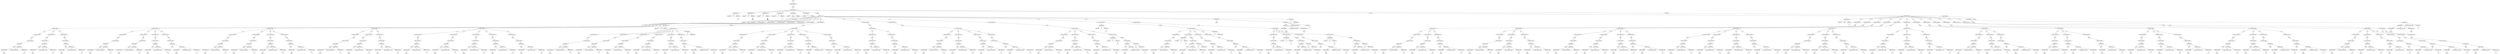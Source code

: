 digraph {
n0[label="RAIZ"];
n1[label="INSTRUCCIONES"];
n0->n1;
n2[label="MAIN"];
n1->n2;
n3[label="INSTRUCCIONES"];
n2->n3;
n4[label="DECLARACION"];
n3->n4;
n5[label="TIPO.VAR"];
n4->n5;
n6[label="d"];
n4->n6;
n7[label="PRIMITIVO"];
n4->n7;
n8[label="░░"];
n7->n8;
n9[label="DECLARACION"];
n3->n9;
n10[label="TIPO.VAR"];
n9->n10;
n11[label="m"];
n9->n11;
n12[label="PRIMITIVO"];
n9->n12;
n13[label="▒▒"];
n12->n13;
n14[label="DECLARACION"];
n3->n14;
n15[label="TIPO.VAR"];
n14->n15;
n16[label="l"];
n14->n16;
n17[label="PRIMITIVO"];
n14->n17;
n18[label="▓▓"];
n17->n18;
n19[label="DECLARACION"];
n3->n19;
n20[label="TIPO.VAR"];
n19->n20;
n21[label="s"];
n19->n21;
n22[label="PRIMITIVO"];
n19->n22;
n23[label="  "];
n22->n23;
n24[label="DECLARACION"];
n3->n24;
n25[label="TIPO.VAR"];
n24->n25;
n26[label="dibujo"];
n24->n26;
n27[label="PRIMITIVO"];
n24->n27;
n28[label=""];
n27->n28;
n29[label="DECLARACION"];
n3->n29;
n30[label="TIPO.VAR"];
n29->n30;
n31[label="i"];
n29->n31;
n32[label="PRIMITIVO"];
n29->n32;
n33[label="0"];
n32->n33;
n34[label="WHILE"];
n3->n34;
n35[label="INSTRUCCIONES"];
n34->n35;
n36[label="DECLARACION"];
n35->n36;
n37[label="TIPO.VAR"];
n36->n37;
n38[label="linea"];
n36->n38;
n39[label="PRIMITIVO"];
n36->n39;
n40[label=""];
n39->n40;
n41[label="IF"];
n35->n41;
n42[label="INSTRUCCIONES IF"];
n41->n42;
n43[label="FOR"];
n42->n43;
n44[label="INSTRUCCIONES"];
n43->n44;
n45[label="IF"];
n44->n45;
n46[label="INSTRUCCIONES IF"];
n45->n46;
n47[label="FOR"];
n46->n47;
n48[label="INSTRUCCIONES"];
n47->n48;
n49[label="ASIGNACION"];
n48->n49;
n50[label="linea"];
n49->n50;
n51[label="ARITMETICA"];
n49->n51;
n52[label="IDENTIFICADOR"];
n51->n52;
n53[label="linea"];
n52->n53;
n54[label="OperadorAritmetico.MAS"];
n51->n54;
n55[label="IDENTIFICADOR"];
n51->n55;
n56[label="s"];
n55->n56;
n57[label="IF"];
n44->n57;
n58[label="INSTRUCCIONES IF"];
n57->n58;
n59[label="FOR"];
n58->n59;
n60[label="INSTRUCCIONES"];
n59->n60;
n61[label="ASIGNACION"];
n60->n61;
n62[label="linea"];
n61->n62;
n63[label="ARITMETICA"];
n61->n63;
n64[label="IDENTIFICADOR"];
n63->n64;
n65[label="linea"];
n64->n65;
n66[label="OperadorAritmetico.MAS"];
n63->n66;
n67[label="IDENTIFICADOR"];
n63->n67;
n68[label="d"];
n67->n68;
n69[label="IF"];
n44->n69;
n70[label="INSTRUCCIONES IF"];
n69->n70;
n71[label="FOR"];
n70->n71;
n72[label="INSTRUCCIONES"];
n71->n72;
n73[label="ASIGNACION"];
n72->n73;
n74[label="linea"];
n73->n74;
n75[label="ARITMETICA"];
n73->n75;
n76[label="IDENTIFICADOR"];
n75->n76;
n77[label="linea"];
n76->n77;
n78[label="OperadorAritmetico.MAS"];
n75->n78;
n79[label="IDENTIFICADOR"];
n75->n79;
n80[label="s"];
n79->n80;
n81[label="IF"];
n35->n81;
n82[label="INSTRUCCIONES IF"];
n81->n82;
n83[label="FOR"];
n82->n83;
n84[label="INSTRUCCIONES"];
n83->n84;
n85[label="IF"];
n84->n85;
n86[label="INSTRUCCIONES IF"];
n85->n86;
n87[label="FOR"];
n86->n87;
n88[label="INSTRUCCIONES"];
n87->n88;
n89[label="ASIGNACION"];
n88->n89;
n90[label="linea"];
n89->n90;
n91[label="ARITMETICA"];
n89->n91;
n92[label="IDENTIFICADOR"];
n91->n92;
n93[label="linea"];
n92->n93;
n94[label="OperadorAritmetico.MAS"];
n91->n94;
n95[label="IDENTIFICADOR"];
n91->n95;
n96[label="s"];
n95->n96;
n97[label="IF"];
n84->n97;
n98[label="INSTRUCCIONES IF"];
n97->n98;
n99[label="FOR"];
n98->n99;
n100[label="INSTRUCCIONES"];
n99->n100;
n101[label="ASIGNACION"];
n100->n101;
n102[label="linea"];
n101->n102;
n103[label="ARITMETICA"];
n101->n103;
n104[label="IDENTIFICADOR"];
n103->n104;
n105[label="linea"];
n104->n105;
n106[label="OperadorAritmetico.MAS"];
n103->n106;
n107[label="IDENTIFICADOR"];
n103->n107;
n108[label="d"];
n107->n108;
n109[label="IF"];
n84->n109;
n110[label="INSTRUCCIONES IF"];
n109->n110;
n111[label="FOR"];
n110->n111;
n112[label="INSTRUCCIONES"];
n111->n112;
n113[label="ASIGNACION"];
n112->n113;
n114[label="linea"];
n113->n114;
n115[label="ARITMETICA"];
n113->n115;
n116[label="IDENTIFICADOR"];
n115->n116;
n117[label="linea"];
n116->n117;
n118[label="OperadorAritmetico.MAS"];
n115->n118;
n119[label="IDENTIFICADOR"];
n115->n119;
n120[label="m"];
n119->n120;
n121[label="IF"];
n84->n121;
n122[label="INSTRUCCIONES IF"];
n121->n122;
n123[label="FOR"];
n122->n123;
n124[label="INSTRUCCIONES"];
n123->n124;
n125[label="ASIGNACION"];
n124->n125;
n126[label="linea"];
n125->n126;
n127[label="ARITMETICA"];
n125->n127;
n128[label="IDENTIFICADOR"];
n127->n128;
n129[label="linea"];
n128->n129;
n130[label="OperadorAritmetico.MAS"];
n127->n130;
n131[label="IDENTIFICADOR"];
n127->n131;
n132[label="s"];
n131->n132;
n133[label="IF"];
n35->n133;
n134[label="INSTRUCCIONES IF"];
n133->n134;
n135[label="FOR"];
n134->n135;
n136[label="INSTRUCCIONES"];
n135->n136;
n137[label="IF"];
n136->n137;
n138[label="INSTRUCCIONES IF"];
n137->n138;
n139[label="FOR"];
n138->n139;
n140[label="INSTRUCCIONES"];
n139->n140;
n141[label="ASIGNACION"];
n140->n141;
n142[label="linea"];
n141->n142;
n143[label="ARITMETICA"];
n141->n143;
n144[label="IDENTIFICADOR"];
n143->n144;
n145[label="linea"];
n144->n145;
n146[label="OperadorAritmetico.MAS"];
n143->n146;
n147[label="IDENTIFICADOR"];
n143->n147;
n148[label="s"];
n147->n148;
n149[label="IF"];
n136->n149;
n150[label="INSTRUCCIONES IF"];
n149->n150;
n151[label="FOR"];
n150->n151;
n152[label="INSTRUCCIONES"];
n151->n152;
n153[label="ASIGNACION"];
n152->n153;
n154[label="linea"];
n153->n154;
n155[label="ARITMETICA"];
n153->n155;
n156[label="IDENTIFICADOR"];
n155->n156;
n157[label="linea"];
n156->n157;
n158[label="OperadorAritmetico.MAS"];
n155->n158;
n159[label="IDENTIFICADOR"];
n155->n159;
n160[label="d"];
n159->n160;
n161[label="IF"];
n136->n161;
n162[label="INSTRUCCIONES IF"];
n161->n162;
n163[label="FOR"];
n162->n163;
n164[label="INSTRUCCIONES"];
n163->n164;
n165[label="ASIGNACION"];
n164->n165;
n166[label="linea"];
n165->n166;
n167[label="ARITMETICA"];
n165->n167;
n168[label="IDENTIFICADOR"];
n167->n168;
n169[label="linea"];
n168->n169;
n170[label="OperadorAritmetico.MAS"];
n167->n170;
n171[label="IDENTIFICADOR"];
n167->n171;
n172[label="m"];
n171->n172;
n173[label="IF"];
n136->n173;
n174[label="INSTRUCCIONES IF"];
n173->n174;
n175[label="FOR"];
n174->n175;
n176[label="INSTRUCCIONES"];
n175->n176;
n177[label="ASIGNACION"];
n176->n177;
n178[label="linea"];
n177->n178;
n179[label="ARITMETICA"];
n177->n179;
n180[label="IDENTIFICADOR"];
n179->n180;
n181[label="linea"];
n180->n181;
n182[label="OperadorAritmetico.MAS"];
n179->n182;
n183[label="IDENTIFICADOR"];
n179->n183;
n184[label="d"];
n183->n184;
n185[label="IF"];
n35->n185;
n186[label="INSTRUCCIONES IF"];
n185->n186;
n187[label="FOR"];
n186->n187;
n188[label="INSTRUCCIONES"];
n187->n188;
n189[label="IF"];
n188->n189;
n190[label="INSTRUCCIONES IF"];
n189->n190;
n191[label="FOR"];
n190->n191;
n192[label="INSTRUCCIONES"];
n191->n192;
n193[label="ASIGNACION"];
n192->n193;
n194[label="linea"];
n193->n194;
n195[label="ARITMETICA"];
n193->n195;
n196[label="IDENTIFICADOR"];
n195->n196;
n197[label="linea"];
n196->n197;
n198[label="OperadorAritmetico.MAS"];
n195->n198;
n199[label="IDENTIFICADOR"];
n195->n199;
n200[label="s"];
n199->n200;
n201[label="IF"];
n188->n201;
n202[label="INSTRUCCIONES IF"];
n201->n202;
n203[label="FOR"];
n202->n203;
n204[label="INSTRUCCIONES"];
n203->n204;
n205[label="ASIGNACION"];
n204->n205;
n206[label="linea"];
n205->n206;
n207[label="ARITMETICA"];
n205->n207;
n208[label="IDENTIFICADOR"];
n207->n208;
n209[label="linea"];
n208->n209;
n210[label="OperadorAritmetico.MAS"];
n207->n210;
n211[label="IDENTIFICADOR"];
n207->n211;
n212[label="d"];
n211->n212;
n213[label="IF"];
n188->n213;
n214[label="INSTRUCCIONES IF"];
n213->n214;
n215[label="FOR"];
n214->n215;
n216[label="INSTRUCCIONES"];
n215->n216;
n217[label="ASIGNACION"];
n216->n217;
n218[label="linea"];
n217->n218;
n219[label="ARITMETICA"];
n217->n219;
n220[label="IDENTIFICADOR"];
n219->n220;
n221[label="linea"];
n220->n221;
n222[label="OperadorAritmetico.MAS"];
n219->n222;
n223[label="IDENTIFICADOR"];
n219->n223;
n224[label="m"];
n223->n224;
n225[label="IF"];
n35->n225;
n226[label="INSTRUCCIONES IF"];
n225->n226;
n227[label="FOR"];
n226->n227;
n228[label="INSTRUCCIONES"];
n227->n228;
n229[label="IF"];
n228->n229;
n230[label="INSTRUCCIONES IF"];
n229->n230;
n231[label="FOR"];
n230->n231;
n232[label="INSTRUCCIONES"];
n231->n232;
n233[label="ASIGNACION"];
n232->n233;
n234[label="linea"];
n233->n234;
n235[label="ARITMETICA"];
n233->n235;
n236[label="IDENTIFICADOR"];
n235->n236;
n237[label="linea"];
n236->n237;
n238[label="OperadorAritmetico.MAS"];
n235->n238;
n239[label="IDENTIFICADOR"];
n235->n239;
n240[label="s"];
n239->n240;
n241[label="IF"];
n228->n241;
n242[label="INSTRUCCIONES IF"];
n241->n242;
n243[label="FOR"];
n242->n243;
n244[label="INSTRUCCIONES"];
n243->n244;
n245[label="ASIGNACION"];
n244->n245;
n246[label="linea"];
n245->n246;
n247[label="ARITMETICA"];
n245->n247;
n248[label="IDENTIFICADOR"];
n247->n248;
n249[label="linea"];
n248->n249;
n250[label="OperadorAritmetico.MAS"];
n247->n250;
n251[label="IDENTIFICADOR"];
n247->n251;
n252[label="d"];
n251->n252;
n253[label="IF"];
n228->n253;
n254[label="INSTRUCCIONES IF"];
n253->n254;
n255[label="FOR"];
n254->n255;
n256[label="INSTRUCCIONES"];
n255->n256;
n257[label="ASIGNACION"];
n256->n257;
n258[label="linea"];
n257->n258;
n259[label="ARITMETICA"];
n257->n259;
n260[label="IDENTIFICADOR"];
n259->n260;
n261[label="linea"];
n260->n261;
n262[label="OperadorAritmetico.MAS"];
n259->n262;
n263[label="IDENTIFICADOR"];
n259->n263;
n264[label="s"];
n263->n264;
n265[label="IF"];
n228->n265;
n266[label="INSTRUCCIONES IF"];
n265->n266;
n267[label="FOR"];
n266->n267;
n268[label="INSTRUCCIONES"];
n267->n268;
n269[label="ASIGNACION"];
n268->n269;
n270[label="linea"];
n269->n270;
n271[label="ARITMETICA"];
n269->n271;
n272[label="IDENTIFICADOR"];
n271->n272;
n273[label="linea"];
n272->n273;
n274[label="OperadorAritmetico.MAS"];
n271->n274;
n275[label="IDENTIFICADOR"];
n271->n275;
n276[label="l"];
n275->n276;
n277[label="IF"];
n228->n277;
n278[label="INSTRUCCIONES IF"];
n277->n278;
n279[label="FOR"];
n278->n279;
n280[label="INSTRUCCIONES"];
n279->n280;
n281[label="ASIGNACION"];
n280->n281;
n282[label="linea"];
n281->n282;
n283[label="ARITMETICA"];
n281->n283;
n284[label="IDENTIFICADOR"];
n283->n284;
n285[label="linea"];
n284->n285;
n286[label="OperadorAritmetico.MAS"];
n283->n286;
n287[label="IDENTIFICADOR"];
n283->n287;
n288[label="m"];
n287->n288;
n289[label="IF"];
n35->n289;
n290[label="INSTRUCCIONES IF"];
n289->n290;
n291[label="DECLARACION"];
n290->n291;
n292[label="TIPO.VAR"];
n291->n292;
n293[label="a"];
n291->n293;
n294[label="PRIMITIVO"];
n291->n294;
n295[label="0"];
n294->n295;
n296[label="WHILE"];
n290->n296;
n297[label="INSTRUCCIONES"];
n296->n297;
n298[label="IF"];
n297->n298;
n299[label="INSTRUCCIONES IF"];
n298->n299;
n300[label="FOR"];
n299->n300;
n301[label="INSTRUCCIONES"];
n300->n301;
n302[label="ASIGNACION"];
n301->n302;
n303[label="linea"];
n302->n303;
n304[label="ARITMETICA"];
n302->n304;
n305[label="IDENTIFICADOR"];
n304->n305;
n306[label="linea"];
n305->n306;
n307[label="OperadorAritmetico.MAS"];
n304->n307;
n308[label="IDENTIFICADOR"];
n304->n308;
n309[label="s"];
n308->n309;
n310[label="IF"];
n297->n310;
n311[label="INSTRUCCIONES IF"];
n310->n311;
n312[label="FOR"];
n311->n312;
n313[label="INSTRUCCIONES"];
n312->n313;
n314[label="ASIGNACION"];
n313->n314;
n315[label="linea"];
n314->n315;
n316[label="ARITMETICA"];
n314->n316;
n317[label="IDENTIFICADOR"];
n316->n317;
n318[label="linea"];
n317->n318;
n319[label="OperadorAritmetico.MAS"];
n316->n319;
n320[label="IDENTIFICADOR"];
n316->n320;
n321[label="d"];
n320->n321;
n322[label="IF"];
n297->n322;
n323[label="INSTRUCCIONES IF"];
n322->n323;
n324[label="FOR"];
n323->n324;
n325[label="INSTRUCCIONES"];
n324->n325;
n326[label="ASIGNACION"];
n325->n326;
n327[label="linea"];
n326->n327;
n328[label="ARITMETICA"];
n326->n328;
n329[label="IDENTIFICADOR"];
n328->n329;
n330[label="linea"];
n329->n330;
n331[label="OperadorAritmetico.MAS"];
n328->n331;
n332[label="IDENTIFICADOR"];
n328->n332;
n333[label="m"];
n332->n333;
n334[label="IF"];
n297->n334;
n335[label="INSTRUCCIONES IF"];
n334->n335;
n336[label="FOR"];
n335->n336;
n337[label="INSTRUCCIONES"];
n336->n337;
n338[label="ASIGNACION"];
n337->n338;
n339[label="linea"];
n338->n339;
n340[label="ARITMETICA"];
n338->n340;
n341[label="IDENTIFICADOR"];
n340->n341;
n342[label="linea"];
n341->n342;
n343[label="OperadorAritmetico.MAS"];
n340->n343;
n344[label="IDENTIFICADOR"];
n340->n344;
n345[label="l"];
n344->n345;
n346[label="IF"];
n297->n346;
n347[label="INSTRUCCIONES IF"];
n346->n347;
n348[label="FOR"];
n347->n348;
n349[label="INSTRUCCIONES"];
n348->n349;
n350[label="ASIGNACION"];
n349->n350;
n351[label="linea"];
n350->n351;
n352[label="ARITMETICA"];
n350->n352;
n353[label="IDENTIFICADOR"];
n352->n353;
n354[label="linea"];
n353->n354;
n355[label="OperadorAritmetico.MAS"];
n352->n355;
n356[label="IDENTIFICADOR"];
n352->n356;
n357[label="d"];
n356->n357;
n358[label="IF"];
n297->n358;
n359[label="INSTRUCCIONES IF"];
n358->n359;
n360[label="FOR"];
n359->n360;
n361[label="INSTRUCCIONES"];
n360->n361;
n362[label="ASIGNACION"];
n361->n362;
n363[label="linea"];
n362->n363;
n364[label="ARITMETICA"];
n362->n364;
n365[label="IDENTIFICADOR"];
n364->n365;
n366[label="linea"];
n365->n366;
n367[label="OperadorAritmetico.MAS"];
n364->n367;
n368[label="IDENTIFICADOR"];
n364->n368;
n369[label="m"];
n368->n369;
n370[label="ASIGNACION"];
n297->n370;
n371[label="a"];
n370->n371;
n372[label="INCREMENTO"];
n370->n372;
n373[label="IF"];
n35->n373;
n374[label="INSTRUCCIONES IF"];
n373->n374;
n375[label="FOR"];
n374->n375;
n376[label="INSTRUCCIONES"];
n375->n376;
n377[label="IF"];
n376->n377;
n378[label="INSTRUCCIONES IF"];
n377->n378;
n379[label="FOR"];
n378->n379;
n380[label="INSTRUCCIONES"];
n379->n380;
n381[label="ASIGNACION"];
n380->n381;
n382[label="linea"];
n381->n382;
n383[label="ARITMETICA"];
n381->n383;
n384[label="IDENTIFICADOR"];
n383->n384;
n385[label="linea"];
n384->n385;
n386[label="OperadorAritmetico.MAS"];
n383->n386;
n387[label="IDENTIFICADOR"];
n383->n387;
n388[label="s"];
n387->n388;
n389[label="IF"];
n376->n389;
n390[label="INSTRUCCIONES IF"];
n389->n390;
n391[label="FOR"];
n390->n391;
n392[label="INSTRUCCIONES"];
n391->n392;
n393[label="ASIGNACION"];
n392->n393;
n394[label="linea"];
n393->n394;
n395[label="ARITMETICA"];
n393->n395;
n396[label="IDENTIFICADOR"];
n395->n396;
n397[label="linea"];
n396->n397;
n398[label="OperadorAritmetico.MAS"];
n395->n398;
n399[label="IDENTIFICADOR"];
n395->n399;
n400[label="d"];
n399->n400;
n401[label="IF"];
n376->n401;
n402[label="INSTRUCCIONES IF"];
n401->n402;
n403[label="FOR"];
n402->n403;
n404[label="INSTRUCCIONES"];
n403->n404;
n405[label="ASIGNACION"];
n404->n405;
n406[label="linea"];
n405->n406;
n407[label="ARITMETICA"];
n405->n407;
n408[label="IDENTIFICADOR"];
n407->n408;
n409[label="linea"];
n408->n409;
n410[label="OperadorAritmetico.MAS"];
n407->n410;
n411[label="IDENTIFICADOR"];
n407->n411;
n412[label="m"];
n411->n412;
n413[label="IF"];
n376->n413;
n414[label="INSTRUCCIONES IF"];
n413->n414;
n415[label="FOR"];
n414->n415;
n416[label="INSTRUCCIONES"];
n415->n416;
n417[label="ASIGNACION"];
n416->n417;
n418[label="linea"];
n417->n418;
n419[label="ARITMETICA"];
n417->n419;
n420[label="IDENTIFICADOR"];
n419->n420;
n421[label="linea"];
n420->n421;
n422[label="OperadorAritmetico.MAS"];
n419->n422;
n423[label="IDENTIFICADOR"];
n419->n423;
n424[label="l"];
n423->n424;
n425[label="IF"];
n376->n425;
n426[label="INSTRUCCIONES IF"];
n425->n426;
n427[label="FOR"];
n426->n427;
n428[label="INSTRUCCIONES"];
n427->n428;
n429[label="ASIGNACION"];
n428->n429;
n430[label="linea"];
n429->n430;
n431[label="ARITMETICA"];
n429->n431;
n432[label="IDENTIFICADOR"];
n431->n432;
n433[label="linea"];
n432->n433;
n434[label="OperadorAritmetico.MAS"];
n431->n434;
n435[label="IDENTIFICADOR"];
n431->n435;
n436[label="m"];
n435->n436;
n437[label="IF"];
n35->n437;
n438[label="INSTRUCCIONES IF"];
n437->n438;
n439[label="FOR"];
n438->n439;
n440[label="INSTRUCCIONES"];
n439->n440;
n441[label="IF"];
n440->n441;
n442[label="INSTRUCCIONES IF"];
n441->n442;
n443[label="FOR"];
n442->n443;
n444[label="INSTRUCCIONES"];
n443->n444;
n445[label="ASIGNACION"];
n444->n445;
n446[label="linea"];
n445->n446;
n447[label="ARITMETICA"];
n445->n447;
n448[label="IDENTIFICADOR"];
n447->n448;
n449[label="linea"];
n448->n449;
n450[label="OperadorAritmetico.MAS"];
n447->n450;
n451[label="IDENTIFICADOR"];
n447->n451;
n452[label="d"];
n451->n452;
n453[label="IF"];
n440->n453;
n454[label="INSTRUCCIONES IF"];
n453->n454;
n455[label="FOR"];
n454->n455;
n456[label="INSTRUCCIONES"];
n455->n456;
n457[label="ASIGNACION"];
n456->n457;
n458[label="linea"];
n457->n458;
n459[label="ARITMETICA"];
n457->n459;
n460[label="IDENTIFICADOR"];
n459->n460;
n461[label="linea"];
n460->n461;
n462[label="OperadorAritmetico.MAS"];
n459->n462;
n463[label="IDENTIFICADOR"];
n459->n463;
n464[label="m"];
n463->n464;
n465[label="IF"];
n35->n465;
n466[label="INSTRUCCIONES IF"];
n465->n466;
n467[label="FOR"];
n466->n467;
n468[label="INSTRUCCIONES"];
n467->n468;
n469[label="IF"];
n468->n469;
n470[label="INSTRUCCIONES IF"];
n469->n470;
n471[label="FOR"];
n470->n471;
n472[label="INSTRUCCIONES"];
n471->n472;
n473[label="ASIGNACION"];
n472->n473;
n474[label="linea"];
n473->n474;
n475[label="ARITMETICA"];
n473->n475;
n476[label="IDENTIFICADOR"];
n475->n476;
n477[label="linea"];
n476->n477;
n478[label="OperadorAritmetico.MAS"];
n475->n478;
n479[label="IDENTIFICADOR"];
n475->n479;
n480[label="s"];
n479->n480;
n481[label="IF"];
n468->n481;
n482[label="INSTRUCCIONES IF"];
n481->n482;
n483[label="FOR"];
n482->n483;
n484[label="INSTRUCCIONES"];
n483->n484;
n485[label="ASIGNACION"];
n484->n485;
n486[label="linea"];
n485->n486;
n487[label="ARITMETICA"];
n485->n487;
n488[label="IDENTIFICADOR"];
n487->n488;
n489[label="linea"];
n488->n489;
n490[label="OperadorAritmetico.MAS"];
n487->n490;
n491[label="IDENTIFICADOR"];
n487->n491;
n492[label="d"];
n491->n492;
n493[label="IF"];
n468->n493;
n494[label="INSTRUCCIONES IF"];
n493->n494;
n495[label="FOR"];
n494->n495;
n496[label="INSTRUCCIONES"];
n495->n496;
n497[label="ASIGNACION"];
n496->n497;
n498[label="linea"];
n497->n498;
n499[label="ARITMETICA"];
n497->n499;
n500[label="IDENTIFICADOR"];
n499->n500;
n501[label="linea"];
n500->n501;
n502[label="OperadorAritmetico.MAS"];
n499->n502;
n503[label="IDENTIFICADOR"];
n499->n503;
n504[label="m"];
n503->n504;
n505[label="IF"];
n468->n505;
n506[label="INSTRUCCIONES IF"];
n505->n506;
n507[label="FOR"];
n506->n507;
n508[label="INSTRUCCIONES"];
n507->n508;
n509[label="ASIGNACION"];
n508->n509;
n510[label="linea"];
n509->n510;
n511[label="ARITMETICA"];
n509->n511;
n512[label="IDENTIFICADOR"];
n511->n512;
n513[label="linea"];
n512->n513;
n514[label="OperadorAritmetico.MAS"];
n511->n514;
n515[label="IDENTIFICADOR"];
n511->n515;
n516[label="l"];
n515->n516;
n517[label="IF"];
n35->n517;
n518[label="INSTRUCCIONES IF"];
n517->n518;
n519[label="FOR"];
n518->n519;
n520[label="INSTRUCCIONES"];
n519->n520;
n521[label="IF"];
n520->n521;
n522[label="INSTRUCCIONES IF"];
n521->n522;
n523[label="FOR"];
n522->n523;
n524[label="INSTRUCCIONES"];
n523->n524;
n525[label="ASIGNACION"];
n524->n525;
n526[label="linea"];
n525->n526;
n527[label="ARITMETICA"];
n525->n527;
n528[label="IDENTIFICADOR"];
n527->n528;
n529[label="linea"];
n528->n529;
n530[label="OperadorAritmetico.MAS"];
n527->n530;
n531[label="IDENTIFICADOR"];
n527->n531;
n532[label="s"];
n531->n532;
n533[label="IF"];
n520->n533;
n534[label="INSTRUCCIONES IF"];
n533->n534;
n535[label="FOR"];
n534->n535;
n536[label="INSTRUCCIONES"];
n535->n536;
n537[label="ASIGNACION"];
n536->n537;
n538[label="linea"];
n537->n538;
n539[label="ARITMETICA"];
n537->n539;
n540[label="IDENTIFICADOR"];
n539->n540;
n541[label="linea"];
n540->n541;
n542[label="OperadorAritmetico.MAS"];
n539->n542;
n543[label="IDENTIFICADOR"];
n539->n543;
n544[label="d"];
n543->n544;
n545[label="IF"];
n520->n545;
n546[label="INSTRUCCIONES IF"];
n545->n546;
n547[label="FOR"];
n546->n547;
n548[label="INSTRUCCIONES"];
n547->n548;
n549[label="ASIGNACION"];
n548->n549;
n550[label="linea"];
n549->n550;
n551[label="ARITMETICA"];
n549->n551;
n552[label="IDENTIFICADOR"];
n551->n552;
n553[label="linea"];
n552->n553;
n554[label="OperadorAritmetico.MAS"];
n551->n554;
n555[label="IDENTIFICADOR"];
n551->n555;
n556[label="m"];
n555->n556;
n557[label="IF"];
n520->n557;
n558[label="INSTRUCCIONES IF"];
n557->n558;
n559[label="DECLARACION"];
n558->n559;
n560[label="TIPO.VAR"];
n559->n560;
n561[label="b"];
n559->n561;
n562[label="PRIMITIVO"];
n559->n562;
n563[label="8"];
n562->n563;
n564[label="WHILE"];
n558->n564;
n565[label="INSTRUCCIONES"];
n564->n565;
n566[label="ASIGNACION"];
n565->n566;
n567[label="linea"];
n566->n567;
n568[label="ARITMETICA"];
n566->n568;
n569[label="IDENTIFICADOR"];
n568->n569;
n570[label="linea"];
n569->n570;
n571[label="OperadorAritmetico.MAS"];
n568->n571;
n572[label="IDENTIFICADOR"];
n568->n572;
n573[label="l"];
n572->n573;
n574[label="ASIGNACION"];
n565->n574;
n575[label="b"];
n574->n575;
n576[label="DECREMENTO"];
n574->n576;
n577[label="IF"];
n35->n577;
n578[label="INSTRUCCIONES IF"];
n577->n578;
n579[label="DECLARACION"];
n578->n579;
n580[label="TIPO.VAR"];
n579->n580;
n581[label="a"];
n579->n581;
n582[label="PRIMITIVO"];
n579->n582;
n583[label="0"];
n582->n583;
n584[label="WHILE"];
n578->n584;
n585[label="INSTRUCCIONES"];
n584->n585;
n586[label="IF"];
n585->n586;
n587[label="INSTRUCCIONES IF"];
n586->n587;
n588[label="FOR"];
n587->n588;
n589[label="INSTRUCCIONES"];
n588->n589;
n590[label="ASIGNACION"];
n589->n590;
n591[label="linea"];
n590->n591;
n592[label="ARITMETICA"];
n590->n592;
n593[label="IDENTIFICADOR"];
n592->n593;
n594[label="linea"];
n593->n594;
n595[label="OperadorAritmetico.MAS"];
n592->n595;
n596[label="IDENTIFICADOR"];
n592->n596;
n597[label="s"];
n596->n597;
n598[label="IF"];
n585->n598;
n599[label="INSTRUCCIONES IF"];
n598->n599;
n600[label="DECLARACION"];
n599->n600;
n601[label="TIPO.VAR"];
n600->n601;
n602[label="b"];
n600->n602;
n603[label="PRIMITIVO"];
n600->n603;
n604[label="1"];
n603->n604;
n605[label="WHILE"];
n599->n605;
n606[label="INSTRUCCIONES"];
n605->n606;
n607[label="ASIGNACION"];
n606->n607;
n608[label="linea"];
n607->n608;
n609[label="ARITMETICA"];
n607->n609;
n610[label="IDENTIFICADOR"];
n609->n610;
n611[label="linea"];
n610->n611;
n612[label="OperadorAritmetico.MAS"];
n609->n612;
n613[label="IDENTIFICADOR"];
n609->n613;
n614[label="d"];
n613->n614;
n615[label="ASIGNACION"];
n606->n615;
n616[label="b"];
n615->n616;
n617[label="DECREMENTO"];
n615->n617;
n618[label="IF"];
n585->n618;
n619[label="INSTRUCCIONES IF"];
n618->n619;
n620[label="FOR"];
n619->n620;
n621[label="INSTRUCCIONES"];
n620->n621;
n622[label="ASIGNACION"];
n621->n622;
n623[label="linea"];
n622->n623;
n624[label="ARITMETICA"];
n622->n624;
n625[label="IDENTIFICADOR"];
n624->n625;
n626[label="linea"];
n625->n626;
n627[label="OperadorAritmetico.MAS"];
n624->n627;
n628[label="IDENTIFICADOR"];
n624->n628;
n629[label="m"];
n628->n629;
n630[label="IF"];
n585->n630;
n631[label="INSTRUCCIONES IF"];
n630->n631;
n632[label="FOR"];
n631->n632;
n633[label="INSTRUCCIONES"];
n632->n633;
n634[label="ASIGNACION"];
n633->n634;
n635[label="linea"];
n634->n635;
n636[label="ARITMETICA"];
n634->n636;
n637[label="IDENTIFICADOR"];
n636->n637;
n638[label="linea"];
n637->n638;
n639[label="OperadorAritmetico.MAS"];
n636->n639;
n640[label="IDENTIFICADOR"];
n636->n640;
n641[label="l"];
n640->n641;
n642[label="ASIGNACION"];
n585->n642;
n643[label="a"];
n642->n643;
n644[label="INCREMENTO"];
n642->n644;
n645[label="IF"];
n35->n645;
n646[label="INSTRUCCIONES IF"];
n645->n646;
n647[label="FOR"];
n646->n647;
n648[label="INSTRUCCIONES"];
n647->n648;
n649[label="IF"];
n648->n649;
n650[label="INSTRUCCIONES IF"];
n649->n650;
n651[label="FOR"];
n650->n651;
n652[label="INSTRUCCIONES"];
n651->n652;
n653[label="ASIGNACION"];
n652->n653;
n654[label="linea"];
n653->n654;
n655[label="ARITMETICA"];
n653->n655;
n656[label="IDENTIFICADOR"];
n655->n656;
n657[label="linea"];
n656->n657;
n658[label="OperadorAritmetico.MAS"];
n655->n658;
n659[label="IDENTIFICADOR"];
n655->n659;
n660[label="s"];
n659->n660;
n661[label="IF"];
n648->n661;
n662[label="INSTRUCCIONES IF"];
n661->n662;
n663[label="DECLARACION"];
n662->n663;
n664[label="TIPO.VAR"];
n663->n664;
n665[label="b"];
n663->n665;
n666[label="PRIMITIVO"];
n663->n666;
n667[label="1"];
n666->n667;
n668[label="WHILE"];
n662->n668;
n669[label="INSTRUCCIONES"];
n668->n669;
n670[label="ASIGNACION"];
n669->n670;
n671[label="linea"];
n670->n671;
n672[label="ARITMETICA"];
n670->n672;
n673[label="IDENTIFICADOR"];
n672->n673;
n674[label="linea"];
n673->n674;
n675[label="OperadorAritmetico.MAS"];
n672->n675;
n676[label="IDENTIFICADOR"];
n672->n676;
n677[label="d"];
n676->n677;
n678[label="ASIGNACION"];
n669->n678;
n679[label="b"];
n678->n679;
n680[label="DECREMENTO"];
n678->n680;
n681[label="IF"];
n648->n681;
n682[label="INSTRUCCIONES IF"];
n681->n682;
n683[label="FOR"];
n682->n683;
n684[label="INSTRUCCIONES"];
n683->n684;
n685[label="ASIGNACION"];
n684->n685;
n686[label="linea"];
n685->n686;
n687[label="ARITMETICA"];
n685->n687;
n688[label="IDENTIFICADOR"];
n687->n688;
n689[label="linea"];
n688->n689;
n690[label="OperadorAritmetico.MAS"];
n687->n690;
n691[label="IDENTIFICADOR"];
n687->n691;
n692[label="m"];
n691->n692;
n693[label="IF"];
n648->n693;
n694[label="INSTRUCCIONES IF"];
n693->n694;
n695[label="DECLARACION"];
n694->n695;
n696[label="TIPO.VAR"];
n695->n696;
n697[label="b"];
n695->n697;
n698[label="PRIMITIVO"];
n695->n698;
n699[label="12"];
n698->n699;
n700[label="WHILE"];
n694->n700;
n701[label="INSTRUCCIONES"];
n700->n701;
n702[label="ASIGNACION"];
n701->n702;
n703[label="linea"];
n702->n703;
n704[label="ARITMETICA"];
n702->n704;
n705[label="IDENTIFICADOR"];
n704->n705;
n706[label="linea"];
n705->n706;
n707[label="OperadorAritmetico.MAS"];
n704->n707;
n708[label="IDENTIFICADOR"];
n704->n708;
n709[label="l"];
n708->n709;
n710[label="ASIGNACION"];
n701->n710;
n711[label="b"];
n710->n711;
n712[label="DECREMENTO"];
n710->n712;
n713[label="ASIGNACION"];
n35->n713;
n714[label="dibujo"];
n713->n714;
n715[label="ARITMETICA"];
n713->n715;
n716[label="ARITMETICA"];
n715->n716;
n717[label="IDENTIFICADOR"];
n716->n717;
n718[label="dibujo"];
n717->n718;
n719[label="OperadorAritmetico.MAS"];
n716->n719;
n720[label="IDENTIFICADOR"];
n716->n720;
n721[label="linea"];
n720->n721;
n722[label="OperadorAritmetico.MAS"];
n715->n722;
n723[label="PRIMITIVO"];
n715->n723;
n724[label="
"];
n723->n724;
n725[label="ASIGNACION"];
n35->n725;
n726[label="i"];
n725->n726;
n727[label="INCREMENTO"];
n725->n727;
n728[label="FOR"];
n3->n728;
n729[label="INSTRUCCIONES"];
n728->n729;
n730[label="DECLARACION"];
n729->n730;
n731[label="TIPO.VAR"];
n730->n731;
n732[label="linea"];
n730->n732;
n733[label="PRIMITIVO"];
n730->n733;
n734[label=""];
n733->n734;
n735[label="IF"];
n729->n735;
n736[label="INSTRUCCIONES IF"];
n735->n736;
n737[label="FOR"];
n736->n737;
n738[label="INSTRUCCIONES"];
n737->n738;
n739[label="IF"];
n738->n739;
n740[label="INSTRUCCIONES IF"];
n739->n740;
n741[label="FOR"];
n740->n741;
n742[label="INSTRUCCIONES"];
n741->n742;
n743[label="ASIGNACION"];
n742->n743;
n744[label="linea"];
n743->n744;
n745[label="ARITMETICA"];
n743->n745;
n746[label="IDENTIFICADOR"];
n745->n746;
n747[label="linea"];
n746->n747;
n748[label="OperadorAritmetico.MAS"];
n745->n748;
n749[label="IDENTIFICADOR"];
n745->n749;
n750[label="d"];
n749->n750;
n751[label="IF"];
n738->n751;
n752[label="INSTRUCCIONES IF"];
n751->n752;
n753[label="FOR"];
n752->n753;
n754[label="INSTRUCCIONES"];
n753->n754;
n755[label="ASIGNACION"];
n754->n755;
n756[label="linea"];
n755->n756;
n757[label="ARITMETICA"];
n755->n757;
n758[label="IDENTIFICADOR"];
n757->n758;
n759[label="linea"];
n758->n759;
n760[label="OperadorAritmetico.MAS"];
n757->n760;
n761[label="IDENTIFICADOR"];
n757->n761;
n762[label="m"];
n761->n762;
n763[label="IF"];
n738->n763;
n764[label="INSTRUCCIONES IF"];
n763->n764;
n765[label="FOR"];
n764->n765;
n766[label="INSTRUCCIONES"];
n765->n766;
n767[label="ASIGNACION"];
n766->n767;
n768[label="linea"];
n767->n768;
n769[label="ARITMETICA"];
n767->n769;
n770[label="IDENTIFICADOR"];
n769->n770;
n771[label="linea"];
n770->n771;
n772[label="OperadorAritmetico.MAS"];
n769->n772;
n773[label="IDENTIFICADOR"];
n769->n773;
n774[label="l"];
n773->n774;
n775[label="IF"];
n729->n775;
n776[label="INSTRUCCIONES IF"];
n775->n776;
n777[label="FOR"];
n776->n777;
n778[label="INSTRUCCIONES"];
n777->n778;
n779[label="IF"];
n778->n779;
n780[label="INSTRUCCIONES IF"];
n779->n780;
n781[label="FOR"];
n780->n781;
n782[label="INSTRUCCIONES"];
n781->n782;
n783[label="ASIGNACION"];
n782->n783;
n784[label="linea"];
n783->n784;
n785[label="ARITMETICA"];
n783->n785;
n786[label="IDENTIFICADOR"];
n785->n786;
n787[label="linea"];
n786->n787;
n788[label="OperadorAritmetico.MAS"];
n785->n788;
n789[label="IDENTIFICADOR"];
n785->n789;
n790[label="d"];
n789->n790;
n791[label="IF"];
n778->n791;
n792[label="INSTRUCCIONES IF"];
n791->n792;
n793[label="FOR"];
n792->n793;
n794[label="INSTRUCCIONES"];
n793->n794;
n795[label="ASIGNACION"];
n794->n795;
n796[label="linea"];
n795->n796;
n797[label="ARITMETICA"];
n795->n797;
n798[label="IDENTIFICADOR"];
n797->n798;
n799[label="linea"];
n798->n799;
n800[label="OperadorAritmetico.MAS"];
n797->n800;
n801[label="IDENTIFICADOR"];
n797->n801;
n802[label="m"];
n801->n802;
n803[label="IF"];
n778->n803;
n804[label="INSTRUCCIONES IF"];
n803->n804;
n805[label="FOR"];
n804->n805;
n806[label="INSTRUCCIONES"];
n805->n806;
n807[label="ASIGNACION"];
n806->n807;
n808[label="linea"];
n807->n808;
n809[label="ARITMETICA"];
n807->n809;
n810[label="IDENTIFICADOR"];
n809->n810;
n811[label="linea"];
n810->n811;
n812[label="OperadorAritmetico.MAS"];
n809->n812;
n813[label="IDENTIFICADOR"];
n809->n813;
n814[label="l"];
n813->n814;
n815[label="IF"];
n729->n815;
n816[label="INSTRUCCIONES IF"];
n815->n816;
n817[label="FOR"];
n816->n817;
n818[label="INSTRUCCIONES"];
n817->n818;
n819[label="IF"];
n818->n819;
n820[label="INSTRUCCIONES IF"];
n819->n820;
n821[label="FOR"];
n820->n821;
n822[label="INSTRUCCIONES"];
n821->n822;
n823[label="ASIGNACION"];
n822->n823;
n824[label="linea"];
n823->n824;
n825[label="ARITMETICA"];
n823->n825;
n826[label="IDENTIFICADOR"];
n825->n826;
n827[label="linea"];
n826->n827;
n828[label="OperadorAritmetico.MAS"];
n825->n828;
n829[label="IDENTIFICADOR"];
n825->n829;
n830[label="d"];
n829->n830;
n831[label="IF"];
n818->n831;
n832[label="INSTRUCCIONES IF"];
n831->n832;
n833[label="FOR"];
n832->n833;
n834[label="INSTRUCCIONES"];
n833->n834;
n835[label="ASIGNACION"];
n834->n835;
n836[label="linea"];
n835->n836;
n837[label="ARITMETICA"];
n835->n837;
n838[label="IDENTIFICADOR"];
n837->n838;
n839[label="linea"];
n838->n839;
n840[label="OperadorAritmetico.MAS"];
n837->n840;
n841[label="IDENTIFICADOR"];
n837->n841;
n842[label="m"];
n841->n842;
n843[label="IF"];
n818->n843;
n844[label="INSTRUCCIONES IF"];
n843->n844;
n845[label="FOR"];
n844->n845;
n846[label="INSTRUCCIONES"];
n845->n846;
n847[label="ASIGNACION"];
n846->n847;
n848[label="linea"];
n847->n848;
n849[label="ARITMETICA"];
n847->n849;
n850[label="IDENTIFICADOR"];
n849->n850;
n851[label="linea"];
n850->n851;
n852[label="OperadorAritmetico.MAS"];
n849->n852;
n853[label="IDENTIFICADOR"];
n849->n853;
n854[label="l"];
n853->n854;
n855[label="IF"];
n818->n855;
n856[label="INSTRUCCIONES IF"];
n855->n856;
n857[label="FOR"];
n856->n857;
n858[label="INSTRUCCIONES"];
n857->n858;
n859[label="ASIGNACION"];
n858->n859;
n860[label="linea"];
n859->n860;
n861[label="ARITMETICA"];
n859->n861;
n862[label="IDENTIFICADOR"];
n861->n862;
n863[label="linea"];
n862->n863;
n864[label="OperadorAritmetico.MAS"];
n861->n864;
n865[label="IDENTIFICADOR"];
n861->n865;
n866[label="m"];
n865->n866;
n867[label="IF"];
n729->n867;
n868[label="INSTRUCCIONES IF"];
n867->n868;
n869[label="FOR"];
n868->n869;
n870[label="INSTRUCCIONES"];
n869->n870;
n871[label="IF"];
n870->n871;
n872[label="INSTRUCCIONES IF"];
n871->n872;
n873[label="FOR"];
n872->n873;
n874[label="INSTRUCCIONES"];
n873->n874;
n875[label="ASIGNACION"];
n874->n875;
n876[label="linea"];
n875->n876;
n877[label="ARITMETICA"];
n875->n877;
n878[label="IDENTIFICADOR"];
n877->n878;
n879[label="linea"];
n878->n879;
n880[label="OperadorAritmetico.MAS"];
n877->n880;
n881[label="IDENTIFICADOR"];
n877->n881;
n882[label="d"];
n881->n882;
n883[label="IF"];
n870->n883;
n884[label="INSTRUCCIONES IF"];
n883->n884;
n885[label="FOR"];
n884->n885;
n886[label="INSTRUCCIONES"];
n885->n886;
n887[label="ASIGNACION"];
n886->n887;
n888[label="linea"];
n887->n888;
n889[label="ARITMETICA"];
n887->n889;
n890[label="IDENTIFICADOR"];
n889->n890;
n891[label="linea"];
n890->n891;
n892[label="OperadorAritmetico.MAS"];
n889->n892;
n893[label="IDENTIFICADOR"];
n889->n893;
n894[label="m"];
n893->n894;
n895[label="IF"];
n870->n895;
n896[label="INSTRUCCIONES IF"];
n895->n896;
n897[label="FOR"];
n896->n897;
n898[label="INSTRUCCIONES"];
n897->n898;
n899[label="ASIGNACION"];
n898->n899;
n900[label="linea"];
n899->n900;
n901[label="ARITMETICA"];
n899->n901;
n902[label="IDENTIFICADOR"];
n901->n902;
n903[label="linea"];
n902->n903;
n904[label="OperadorAritmetico.MAS"];
n901->n904;
n905[label="IDENTIFICADOR"];
n901->n905;
n906[label="l"];
n905->n906;
n907[label="IF"];
n870->n907;
n908[label="INSTRUCCIONES IF"];
n907->n908;
n909[label="FOR"];
n908->n909;
n910[label="INSTRUCCIONES"];
n909->n910;
n911[label="ASIGNACION"];
n910->n911;
n912[label="linea"];
n911->n912;
n913[label="ARITMETICA"];
n911->n913;
n914[label="IDENTIFICADOR"];
n913->n914;
n915[label="linea"];
n914->n915;
n916[label="OperadorAritmetico.MAS"];
n913->n916;
n917[label="IDENTIFICADOR"];
n913->n917;
n918[label="l"];
n917->n918;
n919[label="IF"];
n729->n919;
n920[label="INSTRUCCIONES IF"];
n919->n920;
n921[label="FOR"];
n920->n921;
n922[label="INSTRUCCIONES"];
n921->n922;
n923[label="IF"];
n922->n923;
n924[label="INSTRUCCIONES IF"];
n923->n924;
n925[label="FOR"];
n924->n925;
n926[label="INSTRUCCIONES"];
n925->n926;
n927[label="ASIGNACION"];
n926->n927;
n928[label="linea"];
n927->n928;
n929[label="ARITMETICA"];
n927->n929;
n930[label="IDENTIFICADOR"];
n929->n930;
n931[label="linea"];
n930->n931;
n932[label="OperadorAritmetico.MAS"];
n929->n932;
n933[label="IDENTIFICADOR"];
n929->n933;
n934[label="d"];
n933->n934;
n935[label="IF"];
n922->n935;
n936[label="INSTRUCCIONES IF"];
n935->n936;
n937[label="FOR"];
n936->n937;
n938[label="INSTRUCCIONES"];
n937->n938;
n939[label="ASIGNACION"];
n938->n939;
n940[label="linea"];
n939->n940;
n941[label="ARITMETICA"];
n939->n941;
n942[label="IDENTIFICADOR"];
n941->n942;
n943[label="linea"];
n942->n943;
n944[label="OperadorAritmetico.MAS"];
n941->n944;
n945[label="IDENTIFICADOR"];
n941->n945;
n946[label="m"];
n945->n946;
n947[label="IF"];
n922->n947;
n948[label="INSTRUCCIONES IF"];
n947->n948;
n949[label="FOR"];
n948->n949;
n950[label="INSTRUCCIONES"];
n949->n950;
n951[label="ASIGNACION"];
n950->n951;
n952[label="linea"];
n951->n952;
n953[label="ARITMETICA"];
n951->n953;
n954[label="IDENTIFICADOR"];
n953->n954;
n955[label="linea"];
n954->n955;
n956[label="OperadorAritmetico.MAS"];
n953->n956;
n957[label="IDENTIFICADOR"];
n953->n957;
n958[label="l"];
n957->n958;
n959[label="IF"];
n729->n959;
n960[label="INSTRUCCIONES IF"];
n959->n960;
n961[label="FOR"];
n960->n961;
n962[label="INSTRUCCIONES"];
n961->n962;
n963[label="IF"];
n962->n963;
n964[label="INSTRUCCIONES IF"];
n963->n964;
n965[label="FOR"];
n964->n965;
n966[label="INSTRUCCIONES"];
n965->n966;
n967[label="ASIGNACION"];
n966->n967;
n968[label="linea"];
n967->n968;
n969[label="ARITMETICA"];
n967->n969;
n970[label="IDENTIFICADOR"];
n969->n970;
n971[label="linea"];
n970->n971;
n972[label="OperadorAritmetico.MAS"];
n969->n972;
n973[label="IDENTIFICADOR"];
n969->n973;
n974[label="s"];
n973->n974;
n975[label="IF"];
n962->n975;
n976[label="INSTRUCCIONES IF"];
n975->n976;
n977[label="FOR"];
n976->n977;
n978[label="INSTRUCCIONES"];
n977->n978;
n979[label="ASIGNACION"];
n978->n979;
n980[label="linea"];
n979->n980;
n981[label="ARITMETICA"];
n979->n981;
n982[label="IDENTIFICADOR"];
n981->n982;
n983[label="linea"];
n982->n983;
n984[label="OperadorAritmetico.MAS"];
n981->n984;
n985[label="IDENTIFICADOR"];
n981->n985;
n986[label="d"];
n985->n986;
n987[label="IF"];
n962->n987;
n988[label="INSTRUCCIONES IF"];
n987->n988;
n989[label="FOR"];
n988->n989;
n990[label="INSTRUCCIONES"];
n989->n990;
n991[label="ASIGNACION"];
n990->n991;
n992[label="linea"];
n991->n992;
n993[label="ARITMETICA"];
n991->n993;
n994[label="IDENTIFICADOR"];
n993->n994;
n995[label="linea"];
n994->n995;
n996[label="OperadorAritmetico.MAS"];
n993->n996;
n997[label="IDENTIFICADOR"];
n993->n997;
n998[label="l"];
n997->n998;
n999[label="IF"];
n729->n999;
n1000[label="INSTRUCCIONES IF"];
n999->n1000;
n1001[label="FOR"];
n1000->n1001;
n1002[label="INSTRUCCIONES"];
n1001->n1002;
n1003[label="IF"];
n1002->n1003;
n1004[label="INSTRUCCIONES IF"];
n1003->n1004;
n1005[label="FOR"];
n1004->n1005;
n1006[label="INSTRUCCIONES"];
n1005->n1006;
n1007[label="ASIGNACION"];
n1006->n1007;
n1008[label="linea"];
n1007->n1008;
n1009[label="ARITMETICA"];
n1007->n1009;
n1010[label="IDENTIFICADOR"];
n1009->n1010;
n1011[label="linea"];
n1010->n1011;
n1012[label="OperadorAritmetico.MAS"];
n1009->n1012;
n1013[label="IDENTIFICADOR"];
n1009->n1013;
n1014[label="s"];
n1013->n1014;
n1015[label="IF"];
n1002->n1015;
n1016[label="INSTRUCCIONES IF"];
n1015->n1016;
n1017[label="FOR"];
n1016->n1017;
n1018[label="INSTRUCCIONES"];
n1017->n1018;
n1019[label="ASIGNACION"];
n1018->n1019;
n1020[label="linea"];
n1019->n1020;
n1021[label="ARITMETICA"];
n1019->n1021;
n1022[label="IDENTIFICADOR"];
n1021->n1022;
n1023[label="linea"];
n1022->n1023;
n1024[label="OperadorAritmetico.MAS"];
n1021->n1024;
n1025[label="IDENTIFICADOR"];
n1021->n1025;
n1026[label="d"];
n1025->n1026;
n1027[label="IF"];
n1002->n1027;
n1028[label="INSTRUCCIONES IF"];
n1027->n1028;
n1029[label="FOR"];
n1028->n1029;
n1030[label="INSTRUCCIONES"];
n1029->n1030;
n1031[label="ASIGNACION"];
n1030->n1031;
n1032[label="linea"];
n1031->n1032;
n1033[label="ARITMETICA"];
n1031->n1033;
n1034[label="IDENTIFICADOR"];
n1033->n1034;
n1035[label="linea"];
n1034->n1035;
n1036[label="OperadorAritmetico.MAS"];
n1033->n1036;
n1037[label="IDENTIFICADOR"];
n1033->n1037;
n1038[label="l"];
n1037->n1038;
n1039[label="IF"];
n729->n1039;
n1040[label="INSTRUCCIONES IF"];
n1039->n1040;
n1041[label="FOR"];
n1040->n1041;
n1042[label="INSTRUCCIONES"];
n1041->n1042;
n1043[label="IF"];
n1042->n1043;
n1044[label="INSTRUCCIONES IF"];
n1043->n1044;
n1045[label="FOR"];
n1044->n1045;
n1046[label="INSTRUCCIONES"];
n1045->n1046;
n1047[label="ASIGNACION"];
n1046->n1047;
n1048[label="linea"];
n1047->n1048;
n1049[label="ARITMETICA"];
n1047->n1049;
n1050[label="IDENTIFICADOR"];
n1049->n1050;
n1051[label="linea"];
n1050->n1051;
n1052[label="OperadorAritmetico.MAS"];
n1049->n1052;
n1053[label="IDENTIFICADOR"];
n1049->n1053;
n1054[label="s"];
n1053->n1054;
n1055[label="IF"];
n1042->n1055;
n1056[label="INSTRUCCIONES IF"];
n1055->n1056;
n1057[label="FOR"];
n1056->n1057;
n1058[label="INSTRUCCIONES"];
n1057->n1058;
n1059[label="ASIGNACION"];
n1058->n1059;
n1060[label="linea"];
n1059->n1060;
n1061[label="ARITMETICA"];
n1059->n1061;
n1062[label="IDENTIFICADOR"];
n1061->n1062;
n1063[label="linea"];
n1062->n1063;
n1064[label="OperadorAritmetico.MAS"];
n1061->n1064;
n1065[label="IDENTIFICADOR"];
n1061->n1065;
n1066[label="d"];
n1065->n1066;
n1067[label="IF"];
n1042->n1067;
n1068[label="INSTRUCCIONES IF"];
n1067->n1068;
n1069[label="FOR"];
n1068->n1069;
n1070[label="INSTRUCCIONES"];
n1069->n1070;
n1071[label="ASIGNACION"];
n1070->n1071;
n1072[label="linea"];
n1071->n1072;
n1073[label="ARITMETICA"];
n1071->n1073;
n1074[label="IDENTIFICADOR"];
n1073->n1074;
n1075[label="linea"];
n1074->n1075;
n1076[label="OperadorAritmetico.MAS"];
n1073->n1076;
n1077[label="IDENTIFICADOR"];
n1073->n1077;
n1078[label="l"];
n1077->n1078;
n1079[label="IF"];
n729->n1079;
n1080[label="INSTRUCCIONES IF"];
n1079->n1080;
n1081[label="FOR"];
n1080->n1081;
n1082[label="INSTRUCCIONES"];
n1081->n1082;
n1083[label="IF"];
n1082->n1083;
n1084[label="INSTRUCCIONES IF"];
n1083->n1084;
n1085[label="FOR"];
n1084->n1085;
n1086[label="INSTRUCCIONES"];
n1085->n1086;
n1087[label="ASIGNACION"];
n1086->n1087;
n1088[label="linea"];
n1087->n1088;
n1089[label="ARITMETICA"];
n1087->n1089;
n1090[label="IDENTIFICADOR"];
n1089->n1090;
n1091[label="linea"];
n1090->n1091;
n1092[label="OperadorAritmetico.MAS"];
n1089->n1092;
n1093[label="IDENTIFICADOR"];
n1089->n1093;
n1094[label="s"];
n1093->n1094;
n1095[label="IF"];
n1082->n1095;
n1096[label="INSTRUCCIONES IF"];
n1095->n1096;
n1097[label="FOR"];
n1096->n1097;
n1098[label="INSTRUCCIONES"];
n1097->n1098;
n1099[label="ASIGNACION"];
n1098->n1099;
n1100[label="linea"];
n1099->n1100;
n1101[label="ARITMETICA"];
n1099->n1101;
n1102[label="IDENTIFICADOR"];
n1101->n1102;
n1103[label="linea"];
n1102->n1103;
n1104[label="OperadorAritmetico.MAS"];
n1101->n1104;
n1105[label="IDENTIFICADOR"];
n1101->n1105;
n1106[label="d"];
n1105->n1106;
n1107[label="IF"];
n1082->n1107;
n1108[label="INSTRUCCIONES IF"];
n1107->n1108;
n1109[label="FOR"];
n1108->n1109;
n1110[label="INSTRUCCIONES"];
n1109->n1110;
n1111[label="ASIGNACION"];
n1110->n1111;
n1112[label="linea"];
n1111->n1112;
n1113[label="ARITMETICA"];
n1111->n1113;
n1114[label="IDENTIFICADOR"];
n1113->n1114;
n1115[label="linea"];
n1114->n1115;
n1116[label="OperadorAritmetico.MAS"];
n1113->n1116;
n1117[label="IDENTIFICADOR"];
n1113->n1117;
n1118[label="l"];
n1117->n1118;
n1119[label="IF"];
n729->n1119;
n1120[label="INSTRUCCIONES IF"];
n1119->n1120;
n1121[label="FOR"];
n1120->n1121;
n1122[label="INSTRUCCIONES"];
n1121->n1122;
n1123[label="IF"];
n1122->n1123;
n1124[label="INSTRUCCIONES IF"];
n1123->n1124;
n1125[label="FOR"];
n1124->n1125;
n1126[label="INSTRUCCIONES"];
n1125->n1126;
n1127[label="ASIGNACION"];
n1126->n1127;
n1128[label="linea"];
n1127->n1128;
n1129[label="ARITMETICA"];
n1127->n1129;
n1130[label="IDENTIFICADOR"];
n1129->n1130;
n1131[label="linea"];
n1130->n1131;
n1132[label="OperadorAritmetico.MAS"];
n1129->n1132;
n1133[label="IDENTIFICADOR"];
n1129->n1133;
n1134[label="s"];
n1133->n1134;
n1135[label="IF"];
n1122->n1135;
n1136[label="INSTRUCCIONES IF"];
n1135->n1136;
n1137[label="FOR"];
n1136->n1137;
n1138[label="INSTRUCCIONES"];
n1137->n1138;
n1139[label="ASIGNACION"];
n1138->n1139;
n1140[label="linea"];
n1139->n1140;
n1141[label="ARITMETICA"];
n1139->n1141;
n1142[label="IDENTIFICADOR"];
n1141->n1142;
n1143[label="linea"];
n1142->n1143;
n1144[label="OperadorAritmetico.MAS"];
n1141->n1144;
n1145[label="IDENTIFICADOR"];
n1141->n1145;
n1146[label="d"];
n1145->n1146;
n1147[label="IF"];
n1122->n1147;
n1148[label="INSTRUCCIONES IF"];
n1147->n1148;
n1149[label="FOR"];
n1148->n1149;
n1150[label="INSTRUCCIONES"];
n1149->n1150;
n1151[label="ASIGNACION"];
n1150->n1151;
n1152[label="linea"];
n1151->n1152;
n1153[label="ARITMETICA"];
n1151->n1153;
n1154[label="IDENTIFICADOR"];
n1153->n1154;
n1155[label="linea"];
n1154->n1155;
n1156[label="OperadorAritmetico.MAS"];
n1153->n1156;
n1157[label="IDENTIFICADOR"];
n1153->n1157;
n1158[label="m"];
n1157->n1158;
n1159[label="IF"];
n1122->n1159;
n1160[label="INSTRUCCIONES IF"];
n1159->n1160;
n1161[label="FOR"];
n1160->n1161;
n1162[label="INSTRUCCIONES"];
n1161->n1162;
n1163[label="ASIGNACION"];
n1162->n1163;
n1164[label="linea"];
n1163->n1164;
n1165[label="ARITMETICA"];
n1163->n1165;
n1166[label="IDENTIFICADOR"];
n1165->n1166;
n1167[label="linea"];
n1166->n1167;
n1168[label="OperadorAritmetico.MAS"];
n1165->n1168;
n1169[label="IDENTIFICADOR"];
n1165->n1169;
n1170[label="l"];
n1169->n1170;
n1171[label="IF"];
n729->n1171;
n1172[label="INSTRUCCIONES IF"];
n1171->n1172;
n1173[label="FOR"];
n1172->n1173;
n1174[label="INSTRUCCIONES"];
n1173->n1174;
n1175[label="IF"];
n1174->n1175;
n1176[label="INSTRUCCIONES IF"];
n1175->n1176;
n1177[label="FOR"];
n1176->n1177;
n1178[label="INSTRUCCIONES"];
n1177->n1178;
n1179[label="ASIGNACION"];
n1178->n1179;
n1180[label="linea"];
n1179->n1180;
n1181[label="ARITMETICA"];
n1179->n1181;
n1182[label="IDENTIFICADOR"];
n1181->n1182;
n1183[label="linea"];
n1182->n1183;
n1184[label="OperadorAritmetico.MAS"];
n1181->n1184;
n1185[label="IDENTIFICADOR"];
n1181->n1185;
n1186[label="s"];
n1185->n1186;
n1187[label="IF"];
n1174->n1187;
n1188[label="INSTRUCCIONES IF"];
n1187->n1188;
n1189[label="FOR"];
n1188->n1189;
n1190[label="INSTRUCCIONES"];
n1189->n1190;
n1191[label="ASIGNACION"];
n1190->n1191;
n1192[label="linea"];
n1191->n1192;
n1193[label="ARITMETICA"];
n1191->n1193;
n1194[label="IDENTIFICADOR"];
n1193->n1194;
n1195[label="linea"];
n1194->n1195;
n1196[label="OperadorAritmetico.MAS"];
n1193->n1196;
n1197[label="IDENTIFICADOR"];
n1193->n1197;
n1198[label="d"];
n1197->n1198;
n1199[label="IF"];
n1174->n1199;
n1200[label="INSTRUCCIONES IF"];
n1199->n1200;
n1201[label="FOR"];
n1200->n1201;
n1202[label="INSTRUCCIONES"];
n1201->n1202;
n1203[label="ASIGNACION"];
n1202->n1203;
n1204[label="linea"];
n1203->n1204;
n1205[label="ARITMETICA"];
n1203->n1205;
n1206[label="IDENTIFICADOR"];
n1205->n1206;
n1207[label="linea"];
n1206->n1207;
n1208[label="OperadorAritmetico.MAS"];
n1205->n1208;
n1209[label="IDENTIFICADOR"];
n1205->n1209;
n1210[label="m"];
n1209->n1210;
n1211[label="IF"];
n1174->n1211;
n1212[label="INSTRUCCIONES IF"];
n1211->n1212;
n1213[label="FOR"];
n1212->n1213;
n1214[label="INSTRUCCIONES"];
n1213->n1214;
n1215[label="ASIGNACION"];
n1214->n1215;
n1216[label="linea"];
n1215->n1216;
n1217[label="ARITMETICA"];
n1215->n1217;
n1218[label="IDENTIFICADOR"];
n1217->n1218;
n1219[label="linea"];
n1218->n1219;
n1220[label="OperadorAritmetico.MAS"];
n1217->n1220;
n1221[label="IDENTIFICADOR"];
n1217->n1221;
n1222[label="d"];
n1221->n1222;
n1223[label="IF"];
n729->n1223;
n1224[label="INSTRUCCIONES IF"];
n1223->n1224;
n1225[label="FOR"];
n1224->n1225;
n1226[label="INSTRUCCIONES"];
n1225->n1226;
n1227[label="IF"];
n1226->n1227;
n1228[label="INSTRUCCIONES IF"];
n1227->n1228;
n1229[label="FOR"];
n1228->n1229;
n1230[label="INSTRUCCIONES"];
n1229->n1230;
n1231[label="ASIGNACION"];
n1230->n1231;
n1232[label="linea"];
n1231->n1232;
n1233[label="ARITMETICA"];
n1231->n1233;
n1234[label="IDENTIFICADOR"];
n1233->n1234;
n1235[label="linea"];
n1234->n1235;
n1236[label="OperadorAritmetico.MAS"];
n1233->n1236;
n1237[label="IDENTIFICADOR"];
n1233->n1237;
n1238[label="s"];
n1237->n1238;
n1239[label="IF"];
n1226->n1239;
n1240[label="INSTRUCCIONES IF"];
n1239->n1240;
n1241[label="FOR"];
n1240->n1241;
n1242[label="INSTRUCCIONES"];
n1241->n1242;
n1243[label="ASIGNACION"];
n1242->n1243;
n1244[label="linea"];
n1243->n1244;
n1245[label="ARITMETICA"];
n1243->n1245;
n1246[label="IDENTIFICADOR"];
n1245->n1246;
n1247[label="linea"];
n1246->n1247;
n1248[label="OperadorAritmetico.MAS"];
n1245->n1248;
n1249[label="IDENTIFICADOR"];
n1245->n1249;
n1250[label="d"];
n1249->n1250;
n1251[label="ASIGNACION"];
n729->n1251;
n1252[label="dibujo"];
n1251->n1252;
n1253[label="ARITMETICA"];
n1251->n1253;
n1254[label="ARITMETICA"];
n1253->n1254;
n1255[label="IDENTIFICADOR"];
n1254->n1255;
n1256[label="dibujo"];
n1255->n1256;
n1257[label="OperadorAritmetico.MAS"];
n1254->n1257;
n1258[label="IDENTIFICADOR"];
n1254->n1258;
n1259[label="linea"];
n1258->n1259;
n1260[label="OperadorAritmetico.MAS"];
n1253->n1260;
n1261[label="PRIMITIVO"];
n1253->n1261;
n1262[label="
"];
n1261->n1262;
n1263[label="IMPRIMIR"];
n3->n1263;
n1264[label="IDENTIFICADOR"];
n1263->n1264;
n1265[label="dibujo"];
n1264->n1265;
}